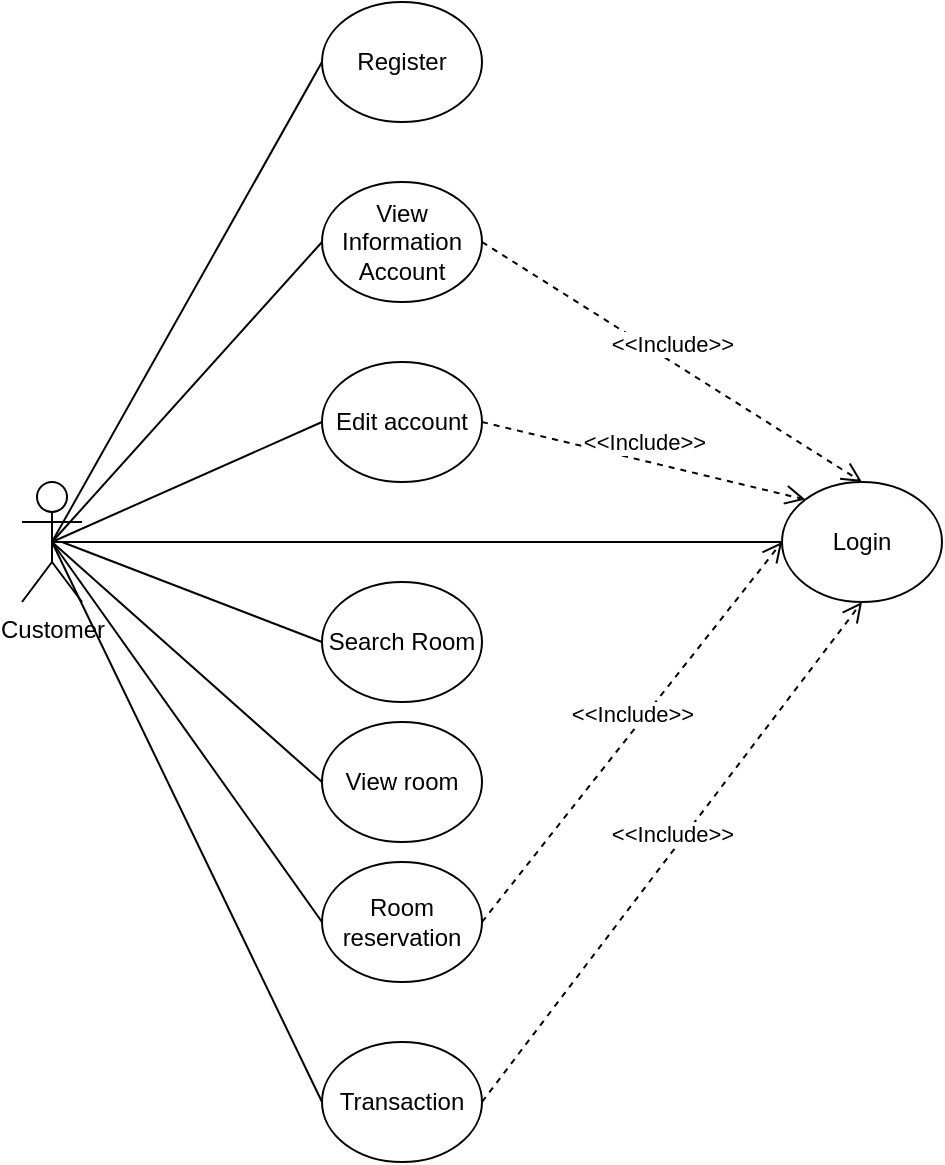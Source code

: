 <mxfile version="14.4.3" type="device"><diagram id="61MFqkLKQLwFK_tU7tmM" name="Page-1"><mxGraphModel dx="1205" dy="744" grid="1" gridSize="10" guides="1" tooltips="1" connect="1" arrows="1" fold="1" page="1" pageScale="1" pageWidth="850" pageHeight="1100" math="0" shadow="0"><root><mxCell id="0"/><mxCell id="1" parent="0"/><mxCell id="oLEtdPwOjn4ipy0BBXJC-1" value="Customer" style="shape=umlActor;verticalLabelPosition=bottom;verticalAlign=top;html=1;outlineConnect=0;" vertex="1" parent="1"><mxGeometry x="50" y="280" width="30" height="60" as="geometry"/></mxCell><mxCell id="oLEtdPwOjn4ipy0BBXJC-4" value="Room reservation" style="ellipse;whiteSpace=wrap;html=1;" vertex="1" parent="1"><mxGeometry x="200" y="470" width="80" height="60" as="geometry"/></mxCell><mxCell id="oLEtdPwOjn4ipy0BBXJC-5" value="Search Room" style="ellipse;whiteSpace=wrap;html=1;" vertex="1" parent="1"><mxGeometry x="200" y="330" width="80" height="60" as="geometry"/></mxCell><mxCell id="oLEtdPwOjn4ipy0BBXJC-6" value="View room" style="ellipse;whiteSpace=wrap;html=1;" vertex="1" parent="1"><mxGeometry x="200" y="400" width="80" height="60" as="geometry"/></mxCell><mxCell id="oLEtdPwOjn4ipy0BBXJC-7" value="Edit account" style="ellipse;whiteSpace=wrap;html=1;" vertex="1" parent="1"><mxGeometry x="200" y="220" width="80" height="60" as="geometry"/></mxCell><mxCell id="oLEtdPwOjn4ipy0BBXJC-8" value="Login" style="ellipse;whiteSpace=wrap;html=1;" vertex="1" parent="1"><mxGeometry x="430" y="280" width="80" height="60" as="geometry"/></mxCell><mxCell id="oLEtdPwOjn4ipy0BBXJC-9" value="Register" style="ellipse;whiteSpace=wrap;html=1;" vertex="1" parent="1"><mxGeometry x="200" y="40" width="80" height="60" as="geometry"/></mxCell><mxCell id="oLEtdPwOjn4ipy0BBXJC-17" value="View Information Account" style="ellipse;whiteSpace=wrap;html=1;" vertex="1" parent="1"><mxGeometry x="200" y="130" width="80" height="60" as="geometry"/></mxCell><mxCell id="oLEtdPwOjn4ipy0BBXJC-19" value="Transaction" style="ellipse;whiteSpace=wrap;html=1;" vertex="1" parent="1"><mxGeometry x="200" y="560" width="80" height="60" as="geometry"/></mxCell><mxCell id="oLEtdPwOjn4ipy0BBXJC-21" value="&amp;lt;&amp;lt;Include&amp;gt;&amp;gt;" style="html=1;verticalAlign=bottom;endArrow=open;dashed=1;endSize=8;exitX=1;exitY=0.5;exitDx=0;exitDy=0;entryX=0;entryY=0.5;entryDx=0;entryDy=0;" edge="1" parent="1" source="oLEtdPwOjn4ipy0BBXJC-4" target="oLEtdPwOjn4ipy0BBXJC-8"><mxGeometry relative="1" as="geometry"><mxPoint x="530" y="400" as="sourcePoint"/><mxPoint x="450" y="400" as="targetPoint"/></mxGeometry></mxCell><mxCell id="oLEtdPwOjn4ipy0BBXJC-22" value="&amp;lt;&amp;lt;Include&amp;gt;&amp;gt;" style="html=1;verticalAlign=bottom;endArrow=open;dashed=1;endSize=8;exitX=1;exitY=0.5;exitDx=0;exitDy=0;entryX=0.5;entryY=1;entryDx=0;entryDy=0;" edge="1" parent="1" source="oLEtdPwOjn4ipy0BBXJC-19" target="oLEtdPwOjn4ipy0BBXJC-8"><mxGeometry relative="1" as="geometry"><mxPoint x="290" y="290" as="sourcePoint"/><mxPoint x="410" y="290" as="targetPoint"/></mxGeometry></mxCell><mxCell id="oLEtdPwOjn4ipy0BBXJC-23" value="&amp;lt;&amp;lt;Include&amp;gt;&amp;gt;" style="html=1;verticalAlign=bottom;endArrow=open;dashed=1;endSize=8;exitX=1;exitY=0.5;exitDx=0;exitDy=0;entryX=0;entryY=0;entryDx=0;entryDy=0;" edge="1" parent="1" source="oLEtdPwOjn4ipy0BBXJC-7" target="oLEtdPwOjn4ipy0BBXJC-8"><mxGeometry relative="1" as="geometry"><mxPoint x="290" y="670" as="sourcePoint"/><mxPoint x="450" y="320" as="targetPoint"/></mxGeometry></mxCell><mxCell id="oLEtdPwOjn4ipy0BBXJC-24" value="&amp;lt;&amp;lt;Include&amp;gt;&amp;gt;" style="html=1;verticalAlign=bottom;endArrow=open;dashed=1;endSize=8;exitX=1;exitY=0.5;exitDx=0;exitDy=0;entryX=0.5;entryY=0;entryDx=0;entryDy=0;" edge="1" parent="1" source="oLEtdPwOjn4ipy0BBXJC-17" target="oLEtdPwOjn4ipy0BBXJC-8"><mxGeometry relative="1" as="geometry"><mxPoint x="290" y="670.0" as="sourcePoint"/><mxPoint x="450" y="320" as="targetPoint"/></mxGeometry></mxCell><mxCell id="oLEtdPwOjn4ipy0BBXJC-26" value="" style="endArrow=none;html=1;exitX=0.5;exitY=0.5;exitDx=0;exitDy=0;exitPerimeter=0;entryX=0;entryY=0.5;entryDx=0;entryDy=0;" edge="1" parent="1" source="oLEtdPwOjn4ipy0BBXJC-1" target="oLEtdPwOjn4ipy0BBXJC-9"><mxGeometry width="50" height="50" relative="1" as="geometry"><mxPoint x="190" y="420" as="sourcePoint"/><mxPoint x="240" y="370" as="targetPoint"/></mxGeometry></mxCell><mxCell id="oLEtdPwOjn4ipy0BBXJC-27" value="" style="endArrow=none;html=1;exitX=0.5;exitY=0.5;exitDx=0;exitDy=0;exitPerimeter=0;entryX=0;entryY=0.5;entryDx=0;entryDy=0;" edge="1" parent="1" source="oLEtdPwOjn4ipy0BBXJC-1" target="oLEtdPwOjn4ipy0BBXJC-17"><mxGeometry width="50" height="50" relative="1" as="geometry"><mxPoint x="75" y="320" as="sourcePoint"/><mxPoint x="210" y="80" as="targetPoint"/></mxGeometry></mxCell><mxCell id="oLEtdPwOjn4ipy0BBXJC-28" value="" style="endArrow=none;html=1;exitX=0.5;exitY=0.5;exitDx=0;exitDy=0;exitPerimeter=0;entryX=0;entryY=0.5;entryDx=0;entryDy=0;" edge="1" parent="1" source="oLEtdPwOjn4ipy0BBXJC-1" target="oLEtdPwOjn4ipy0BBXJC-7"><mxGeometry width="50" height="50" relative="1" as="geometry"><mxPoint x="75" y="320" as="sourcePoint"/><mxPoint x="210" y="170" as="targetPoint"/></mxGeometry></mxCell><mxCell id="oLEtdPwOjn4ipy0BBXJC-29" value="" style="endArrow=none;html=1;entryX=0;entryY=0.5;entryDx=0;entryDy=0;" edge="1" parent="1" target="oLEtdPwOjn4ipy0BBXJC-5"><mxGeometry width="50" height="50" relative="1" as="geometry"><mxPoint x="70" y="310" as="sourcePoint"/><mxPoint x="210" y="260" as="targetPoint"/></mxGeometry></mxCell><mxCell id="oLEtdPwOjn4ipy0BBXJC-30" value="" style="endArrow=none;html=1;entryX=0;entryY=0.5;entryDx=0;entryDy=0;exitX=0.5;exitY=0.5;exitDx=0;exitDy=0;exitPerimeter=0;" edge="1" parent="1" source="oLEtdPwOjn4ipy0BBXJC-1" target="oLEtdPwOjn4ipy0BBXJC-6"><mxGeometry width="50" height="50" relative="1" as="geometry"><mxPoint x="80" y="320" as="sourcePoint"/><mxPoint x="210" y="370" as="targetPoint"/></mxGeometry></mxCell><mxCell id="oLEtdPwOjn4ipy0BBXJC-31" value="" style="endArrow=none;html=1;entryX=0;entryY=0.5;entryDx=0;entryDy=0;exitX=0.5;exitY=0.5;exitDx=0;exitDy=0;exitPerimeter=0;" edge="1" parent="1" source="oLEtdPwOjn4ipy0BBXJC-1" target="oLEtdPwOjn4ipy0BBXJC-4"><mxGeometry width="50" height="50" relative="1" as="geometry"><mxPoint x="75" y="320" as="sourcePoint"/><mxPoint x="210" y="440" as="targetPoint"/></mxGeometry></mxCell><mxCell id="oLEtdPwOjn4ipy0BBXJC-32" value="" style="endArrow=none;html=1;entryX=0;entryY=0.5;entryDx=0;entryDy=0;exitX=0.5;exitY=0.5;exitDx=0;exitDy=0;exitPerimeter=0;" edge="1" parent="1" source="oLEtdPwOjn4ipy0BBXJC-1" target="oLEtdPwOjn4ipy0BBXJC-19"><mxGeometry width="50" height="50" relative="1" as="geometry"><mxPoint x="75" y="320" as="sourcePoint"/><mxPoint x="210" y="510.0" as="targetPoint"/></mxGeometry></mxCell><mxCell id="oLEtdPwOjn4ipy0BBXJC-33" value="" style="endArrow=none;html=1;entryX=0;entryY=0.5;entryDx=0;entryDy=0;exitX=0.5;exitY=0.5;exitDx=0;exitDy=0;exitPerimeter=0;" edge="1" parent="1" source="oLEtdPwOjn4ipy0BBXJC-1" target="oLEtdPwOjn4ipy0BBXJC-8"><mxGeometry width="50" height="50" relative="1" as="geometry"><mxPoint x="75" y="320" as="sourcePoint"/><mxPoint x="210" y="600.0" as="targetPoint"/></mxGeometry></mxCell></root></mxGraphModel></diagram></mxfile>